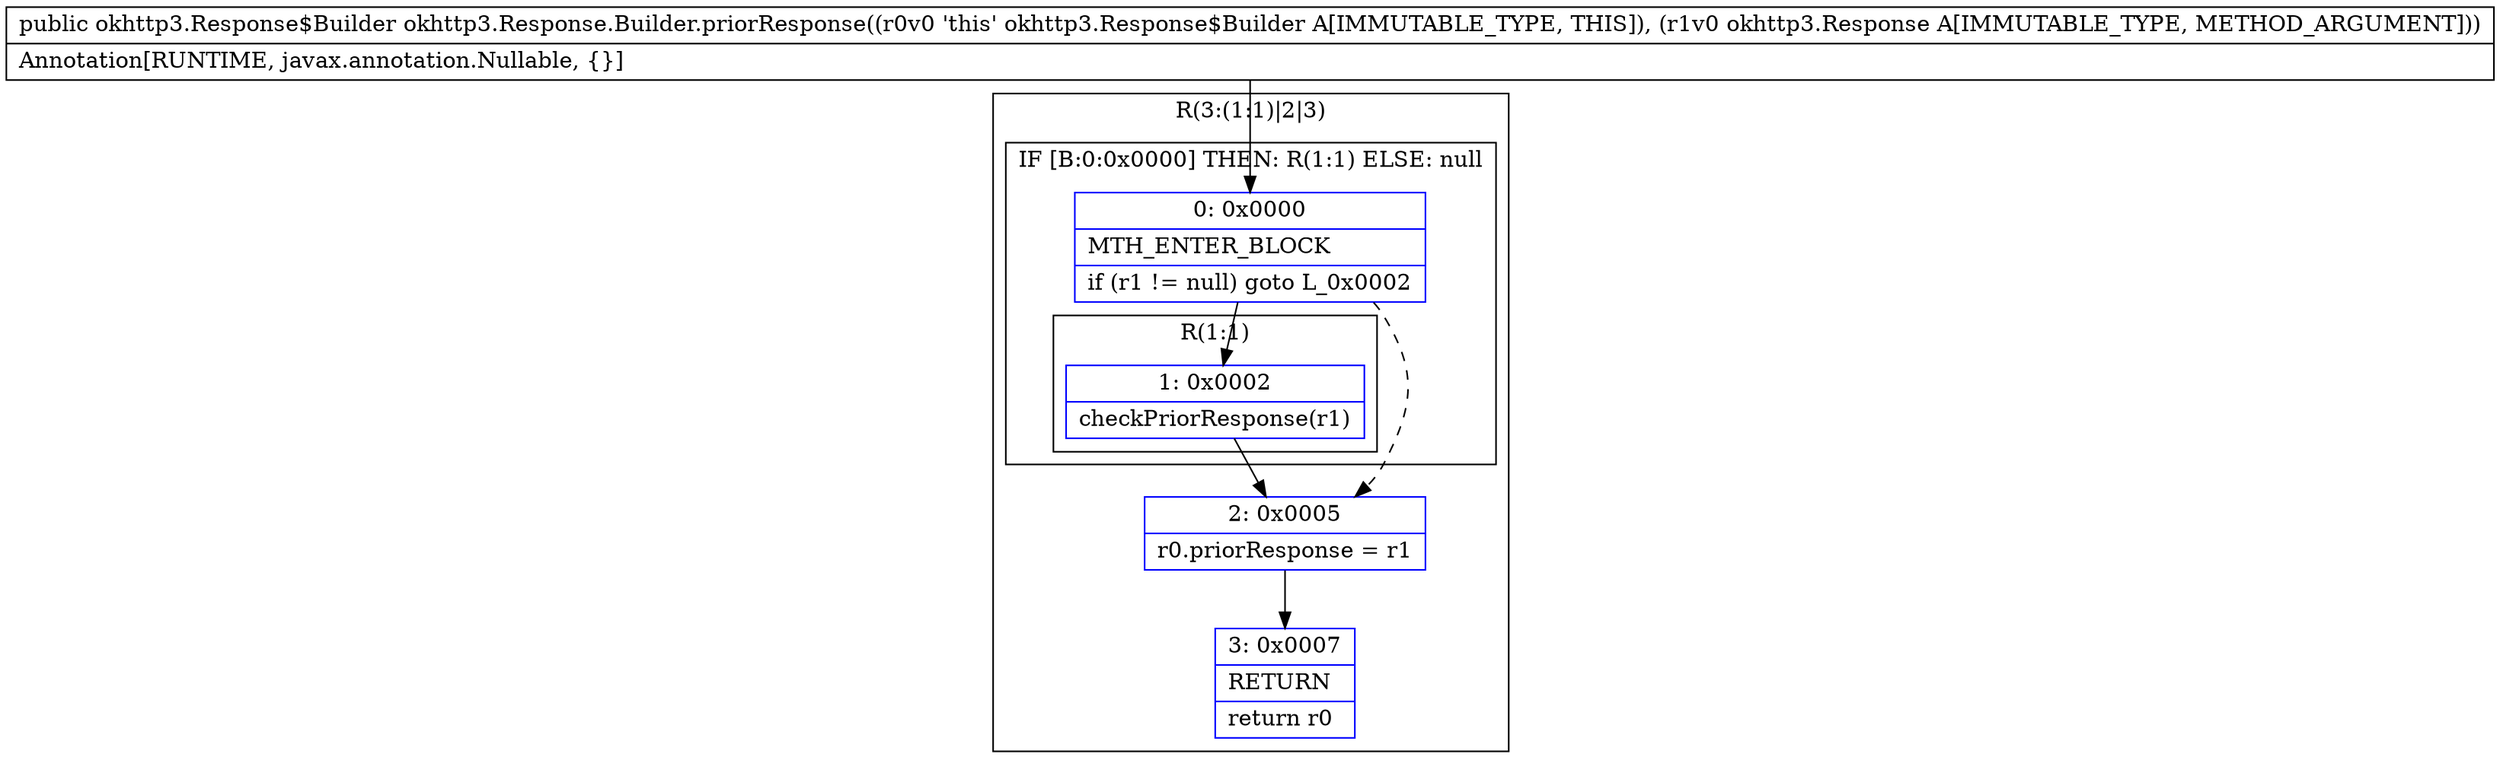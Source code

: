 digraph "CFG forokhttp3.Response.Builder.priorResponse(Lokhttp3\/Response;)Lokhttp3\/Response$Builder;" {
subgraph cluster_Region_188824208 {
label = "R(3:(1:1)|2|3)";
node [shape=record,color=blue];
subgraph cluster_IfRegion_908344086 {
label = "IF [B:0:0x0000] THEN: R(1:1) ELSE: null";
node [shape=record,color=blue];
Node_0 [shape=record,label="{0\:\ 0x0000|MTH_ENTER_BLOCK\l|if (r1 != null) goto L_0x0002\l}"];
subgraph cluster_Region_1563860065 {
label = "R(1:1)";
node [shape=record,color=blue];
Node_1 [shape=record,label="{1\:\ 0x0002|checkPriorResponse(r1)\l}"];
}
}
Node_2 [shape=record,label="{2\:\ 0x0005|r0.priorResponse = r1\l}"];
Node_3 [shape=record,label="{3\:\ 0x0007|RETURN\l|return r0\l}"];
}
MethodNode[shape=record,label="{public okhttp3.Response$Builder okhttp3.Response.Builder.priorResponse((r0v0 'this' okhttp3.Response$Builder A[IMMUTABLE_TYPE, THIS]), (r1v0 okhttp3.Response A[IMMUTABLE_TYPE, METHOD_ARGUMENT]))  | Annotation[RUNTIME, javax.annotation.Nullable, \{\}]\l}"];
MethodNode -> Node_0;
Node_0 -> Node_1;
Node_0 -> Node_2[style=dashed];
Node_1 -> Node_2;
Node_2 -> Node_3;
}

